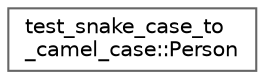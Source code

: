 digraph "类继承关系图"
{
 // LATEX_PDF_SIZE
  bgcolor="transparent";
  edge [fontname=Helvetica,fontsize=10,labelfontname=Helvetica,labelfontsize=10];
  node [fontname=Helvetica,fontsize=10,shape=box,height=0.2,width=0.4];
  rankdir="LR";
  Node0 [id="Node000000",label="test_snake_case_to\l_camel_case::Person",height=0.2,width=0.4,color="grey40", fillcolor="white", style="filled",URL="$structtest__snake__case__to__camel__case_1_1_person.html",tooltip=" "];
}
